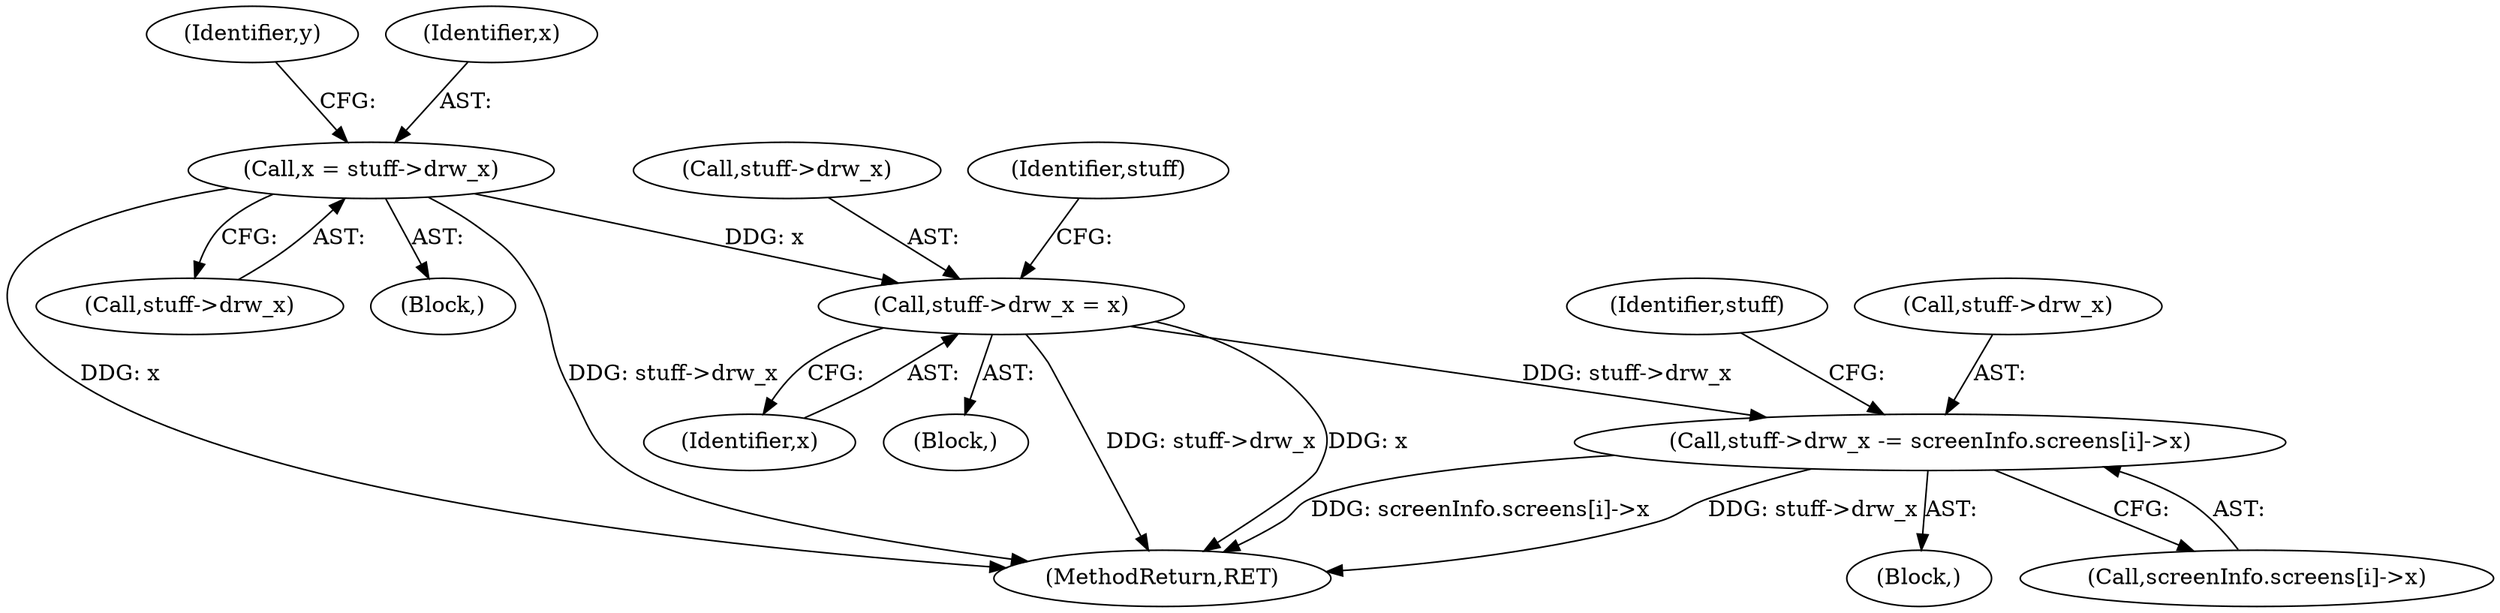 digraph "0_xserver_cad5a1050b7184d828aef9c1dd151c3ab649d37e_3@array" {
"1000257" [label="(Call,stuff->drw_x -= screenInfo.screens[i]->x)"];
"1000244" [label="(Call,stuff->drw_x = x)"];
"1000191" [label="(Call,x = stuff->drw_x)"];
"1000191" [label="(Call,x = stuff->drw_x)"];
"1000210" [label="(Block,)"];
"1000296" [label="(MethodReturn,RET)"];
"1000245" [label="(Call,stuff->drw_x)"];
"1000244" [label="(Call,stuff->drw_x = x)"];
"1000193" [label="(Call,stuff->drw_x)"];
"1000257" [label="(Call,stuff->drw_x -= screenInfo.screens[i]->x)"];
"1000102" [label="(Block,)"];
"1000248" [label="(Identifier,x)"];
"1000197" [label="(Identifier,y)"];
"1000270" [label="(Identifier,stuff)"];
"1000256" [label="(Block,)"];
"1000258" [label="(Call,stuff->drw_x)"];
"1000251" [label="(Identifier,stuff)"];
"1000192" [label="(Identifier,x)"];
"1000261" [label="(Call,screenInfo.screens[i]->x)"];
"1000257" -> "1000256"  [label="AST: "];
"1000257" -> "1000261"  [label="CFG: "];
"1000258" -> "1000257"  [label="AST: "];
"1000261" -> "1000257"  [label="AST: "];
"1000270" -> "1000257"  [label="CFG: "];
"1000257" -> "1000296"  [label="DDG: stuff->drw_x"];
"1000257" -> "1000296"  [label="DDG: screenInfo.screens[i]->x"];
"1000244" -> "1000257"  [label="DDG: stuff->drw_x"];
"1000244" -> "1000210"  [label="AST: "];
"1000244" -> "1000248"  [label="CFG: "];
"1000245" -> "1000244"  [label="AST: "];
"1000248" -> "1000244"  [label="AST: "];
"1000251" -> "1000244"  [label="CFG: "];
"1000244" -> "1000296"  [label="DDG: stuff->drw_x"];
"1000244" -> "1000296"  [label="DDG: x"];
"1000191" -> "1000244"  [label="DDG: x"];
"1000191" -> "1000102"  [label="AST: "];
"1000191" -> "1000193"  [label="CFG: "];
"1000192" -> "1000191"  [label="AST: "];
"1000193" -> "1000191"  [label="AST: "];
"1000197" -> "1000191"  [label="CFG: "];
"1000191" -> "1000296"  [label="DDG: stuff->drw_x"];
"1000191" -> "1000296"  [label="DDG: x"];
}
